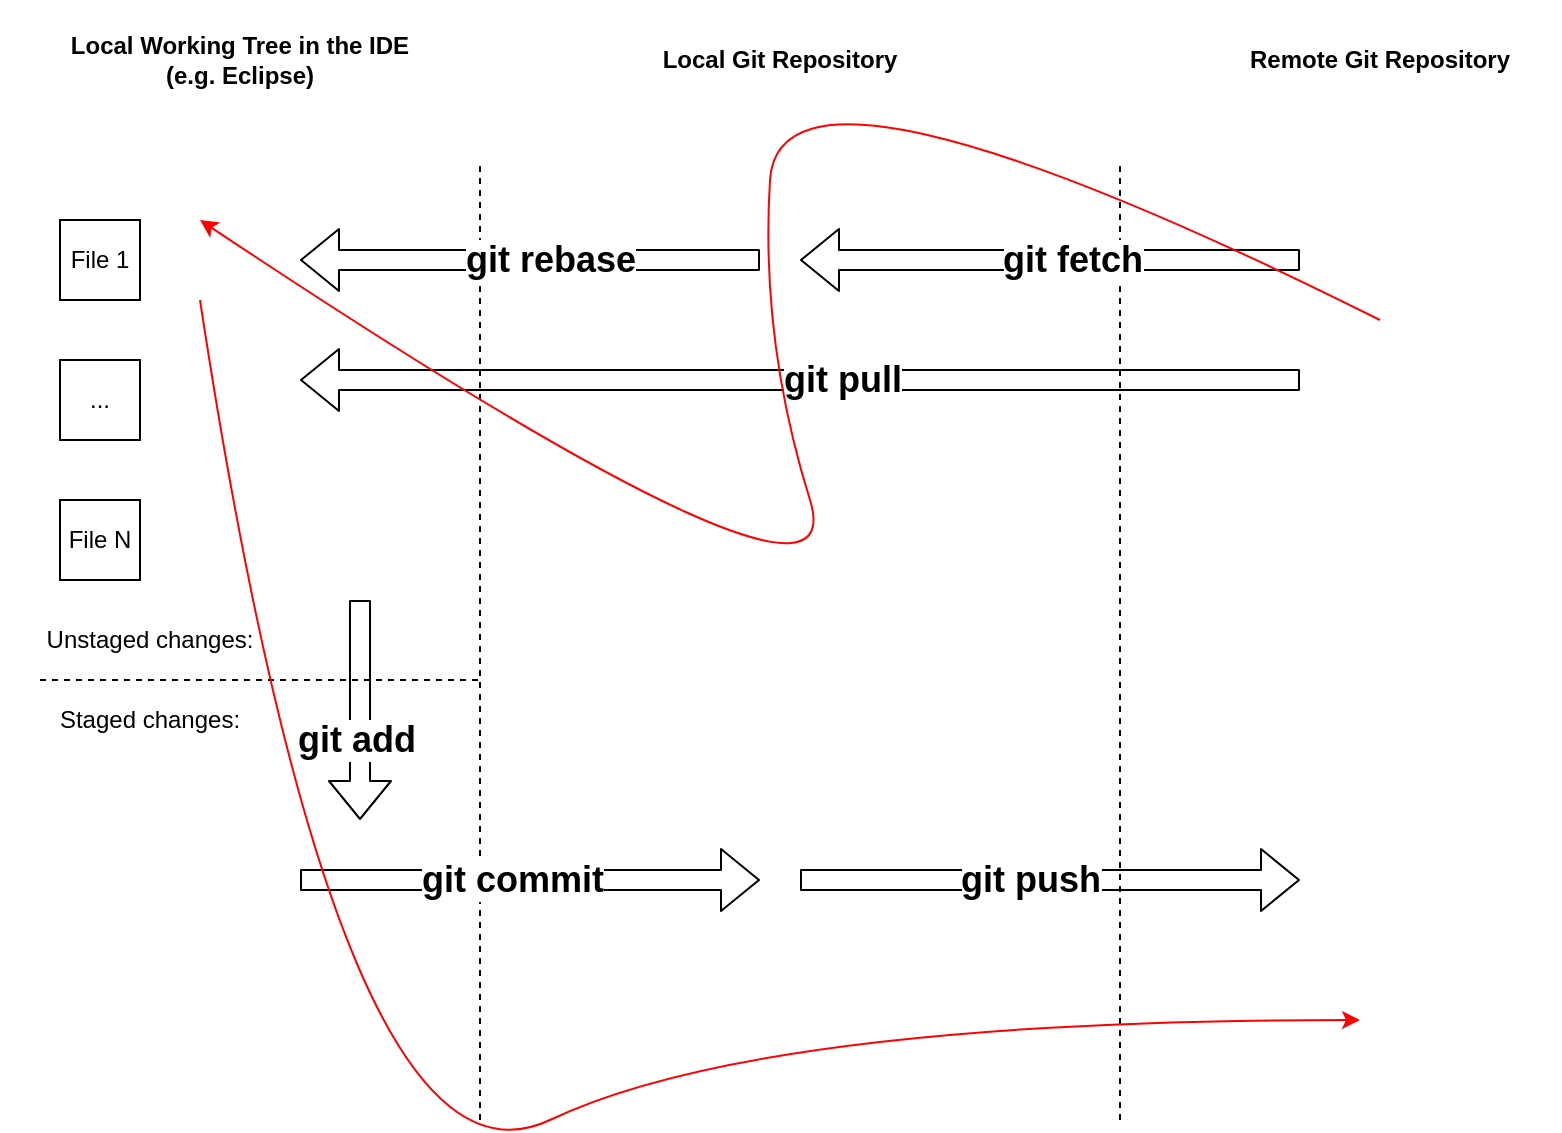 <mxfile version="13.10.5" type="device"><diagram id="2eEMTt-SrJGln4EIozcy" name="Page-1"><mxGraphModel dx="1422" dy="763" grid="1" gridSize="10" guides="1" tooltips="1" connect="1" arrows="1" fold="1" page="1" pageScale="1" pageWidth="827" pageHeight="1169" math="0" shadow="0"><root><mxCell id="0"/><mxCell id="1" parent="0"/><mxCell id="7JNcJvrc1CYgE0FTUI6z-2" value="" style="endArrow=none;dashed=1;html=1;" edge="1" parent="1"><mxGeometry width="50" height="50" relative="1" as="geometry"><mxPoint x="240" y="600" as="sourcePoint"/><mxPoint x="240" y="120" as="targetPoint"/></mxGeometry></mxCell><mxCell id="7JNcJvrc1CYgE0FTUI6z-3" value="" style="endArrow=none;dashed=1;html=1;" edge="1" parent="1"><mxGeometry width="50" height="50" relative="1" as="geometry"><mxPoint x="560" y="600" as="sourcePoint"/><mxPoint x="560" y="120" as="targetPoint"/></mxGeometry></mxCell><mxCell id="7JNcJvrc1CYgE0FTUI6z-4" value="&lt;b&gt;Local Working Tree in the IDE (e.g. Eclipse)&lt;br&gt;&lt;/b&gt;" style="text;html=1;strokeColor=none;fillColor=none;align=center;verticalAlign=middle;whiteSpace=wrap;rounded=0;" vertex="1" parent="1"><mxGeometry x="30" y="40" width="180" height="60" as="geometry"/></mxCell><mxCell id="7JNcJvrc1CYgE0FTUI6z-5" value="&lt;b&gt;Local Git Repository&lt;/b&gt;" style="text;html=1;strokeColor=none;fillColor=none;align=center;verticalAlign=middle;whiteSpace=wrap;rounded=0;" vertex="1" parent="1"><mxGeometry x="300" y="40" width="180" height="60" as="geometry"/></mxCell><mxCell id="7JNcJvrc1CYgE0FTUI6z-6" value="&lt;b&gt;Remote Git Repository&lt;br&gt;&lt;/b&gt;" style="text;html=1;strokeColor=none;fillColor=none;align=center;verticalAlign=middle;whiteSpace=wrap;rounded=0;" vertex="1" parent="1"><mxGeometry x="600" y="40" width="180" height="60" as="geometry"/></mxCell><mxCell id="7JNcJvrc1CYgE0FTUI6z-7" value="File 1" style="whiteSpace=wrap;html=1;aspect=fixed;" vertex="1" parent="1"><mxGeometry x="30" y="150" width="40" height="40" as="geometry"/></mxCell><mxCell id="7JNcJvrc1CYgE0FTUI6z-9" value="..." style="whiteSpace=wrap;html=1;aspect=fixed;" vertex="1" parent="1"><mxGeometry x="30" y="220" width="40" height="40" as="geometry"/></mxCell><mxCell id="7JNcJvrc1CYgE0FTUI6z-10" value="File N" style="whiteSpace=wrap;html=1;aspect=fixed;" vertex="1" parent="1"><mxGeometry x="30" y="290" width="40" height="40" as="geometry"/></mxCell><mxCell id="7JNcJvrc1CYgE0FTUI6z-11" value="" style="shape=flexArrow;endArrow=classic;html=1;" edge="1" parent="1"><mxGeometry width="50" height="50" relative="1" as="geometry"><mxPoint x="650" y="230" as="sourcePoint"/><mxPoint x="150" y="230" as="targetPoint"/></mxGeometry></mxCell><mxCell id="7JNcJvrc1CYgE0FTUI6z-12" value="&lt;font style=&quot;font-size: 18px&quot;&gt;&lt;b&gt;git pull &lt;/b&gt;&lt;/font&gt;" style="edgeLabel;html=1;align=center;verticalAlign=middle;resizable=0;points=[];" vertex="1" connectable="0" parent="7JNcJvrc1CYgE0FTUI6z-11"><mxGeometry x="-0.083" relative="1" as="geometry"><mxPoint as="offset"/></mxGeometry></mxCell><mxCell id="7JNcJvrc1CYgE0FTUI6z-15" value="" style="shape=flexArrow;endArrow=classic;html=1;" edge="1" parent="1"><mxGeometry width="50" height="50" relative="1" as="geometry"><mxPoint x="400" y="480" as="sourcePoint"/><mxPoint x="650" y="480" as="targetPoint"/></mxGeometry></mxCell><mxCell id="7JNcJvrc1CYgE0FTUI6z-16" value="&lt;font style=&quot;font-size: 18px&quot;&gt;&lt;b&gt;git push &lt;/b&gt;&lt;/font&gt;" style="edgeLabel;html=1;align=center;verticalAlign=middle;resizable=0;points=[];" vertex="1" connectable="0" parent="7JNcJvrc1CYgE0FTUI6z-15"><mxGeometry x="-0.083" relative="1" as="geometry"><mxPoint as="offset"/></mxGeometry></mxCell><mxCell id="7JNcJvrc1CYgE0FTUI6z-17" value="" style="shape=flexArrow;endArrow=classic;html=1;" edge="1" parent="1"><mxGeometry width="50" height="50" relative="1" as="geometry"><mxPoint x="650" y="170" as="sourcePoint"/><mxPoint x="400" y="170" as="targetPoint"/></mxGeometry></mxCell><mxCell id="7JNcJvrc1CYgE0FTUI6z-18" value="&lt;font style=&quot;font-size: 18px&quot;&gt;&lt;b&gt;git fetch &lt;/b&gt;&lt;/font&gt;" style="edgeLabel;html=1;align=center;verticalAlign=middle;resizable=0;points=[];" vertex="1" connectable="0" parent="7JNcJvrc1CYgE0FTUI6z-17"><mxGeometry x="-0.083" relative="1" as="geometry"><mxPoint as="offset"/></mxGeometry></mxCell><mxCell id="7JNcJvrc1CYgE0FTUI6z-19" value="" style="shape=flexArrow;endArrow=classic;html=1;" edge="1" parent="1"><mxGeometry width="50" height="50" relative="1" as="geometry"><mxPoint x="380" y="170" as="sourcePoint"/><mxPoint x="150" y="170" as="targetPoint"/></mxGeometry></mxCell><mxCell id="7JNcJvrc1CYgE0FTUI6z-20" value="&lt;font style=&quot;font-size: 18px&quot;&gt;&lt;b&gt;git rebase&lt;/b&gt;&lt;/font&gt;" style="edgeLabel;html=1;align=center;verticalAlign=middle;resizable=0;points=[];" vertex="1" connectable="0" parent="7JNcJvrc1CYgE0FTUI6z-19"><mxGeometry x="-0.083" relative="1" as="geometry"><mxPoint as="offset"/></mxGeometry></mxCell><mxCell id="7JNcJvrc1CYgE0FTUI6z-21" value="" style="shape=flexArrow;endArrow=classic;html=1;" edge="1" parent="1"><mxGeometry width="50" height="50" relative="1" as="geometry"><mxPoint x="150" y="480" as="sourcePoint"/><mxPoint x="380" y="480" as="targetPoint"/></mxGeometry></mxCell><mxCell id="7JNcJvrc1CYgE0FTUI6z-22" value="&lt;font style=&quot;font-size: 18px&quot;&gt;&lt;b&gt;git commit&lt;/b&gt;&lt;/font&gt;" style="edgeLabel;html=1;align=center;verticalAlign=middle;resizable=0;points=[];" vertex="1" connectable="0" parent="7JNcJvrc1CYgE0FTUI6z-21"><mxGeometry x="-0.083" relative="1" as="geometry"><mxPoint as="offset"/></mxGeometry></mxCell><mxCell id="7JNcJvrc1CYgE0FTUI6z-23" value="" style="endArrow=none;dashed=1;html=1;" edge="1" parent="1"><mxGeometry width="50" height="50" relative="1" as="geometry"><mxPoint x="20" y="380" as="sourcePoint"/><mxPoint x="240" y="380" as="targetPoint"/></mxGeometry></mxCell><mxCell id="7JNcJvrc1CYgE0FTUI6z-24" value="Staged changes:" style="text;html=1;strokeColor=none;fillColor=none;align=center;verticalAlign=middle;whiteSpace=wrap;rounded=0;" vertex="1" parent="1"><mxGeometry y="390" width="150" height="20" as="geometry"/></mxCell><mxCell id="7JNcJvrc1CYgE0FTUI6z-26" value="Unstaged changes:" style="text;html=1;strokeColor=none;fillColor=none;align=center;verticalAlign=middle;whiteSpace=wrap;rounded=0;" vertex="1" parent="1"><mxGeometry y="350" width="150" height="20" as="geometry"/></mxCell><mxCell id="7JNcJvrc1CYgE0FTUI6z-27" value="" style="shape=flexArrow;endArrow=classic;html=1;" edge="1" parent="1"><mxGeometry width="50" height="50" relative="1" as="geometry"><mxPoint x="180" y="340" as="sourcePoint"/><mxPoint x="180" y="450" as="targetPoint"/></mxGeometry></mxCell><mxCell id="7JNcJvrc1CYgE0FTUI6z-28" value="&lt;font style=&quot;font-size: 18px&quot;&gt;&lt;b&gt;git add&lt;br&gt;&lt;/b&gt;&lt;/font&gt;" style="edgeLabel;html=1;align=center;verticalAlign=middle;resizable=0;points=[];" vertex="1" connectable="0" parent="7JNcJvrc1CYgE0FTUI6z-27"><mxGeometry x="0.267" y="-2" relative="1" as="geometry"><mxPoint as="offset"/></mxGeometry></mxCell><mxCell id="7JNcJvrc1CYgE0FTUI6z-30" value="" style="curved=1;endArrow=classic;html=1;strokeColor=#FF0000;" edge="1" parent="1"><mxGeometry width="50" height="50" relative="1" as="geometry"><mxPoint x="100" y="190" as="sourcePoint"/><mxPoint x="680" y="550" as="targetPoint"/><Array as="points"><mxPoint x="170" y="650"/><mxPoint x="380" y="550"/></Array></mxGeometry></mxCell><mxCell id="7JNcJvrc1CYgE0FTUI6z-31" value="" style="curved=1;endArrow=classic;html=1;strokeColor=#FF0000;" edge="1" parent="1"><mxGeometry width="50" height="50" relative="1" as="geometry"><mxPoint x="690" y="200" as="sourcePoint"/><mxPoint x="100" y="150" as="targetPoint"/><Array as="points"><mxPoint x="390" y="50"/><mxPoint x="380" y="210"/><mxPoint x="430" y="370"/></Array></mxGeometry></mxCell></root></mxGraphModel></diagram></mxfile>
